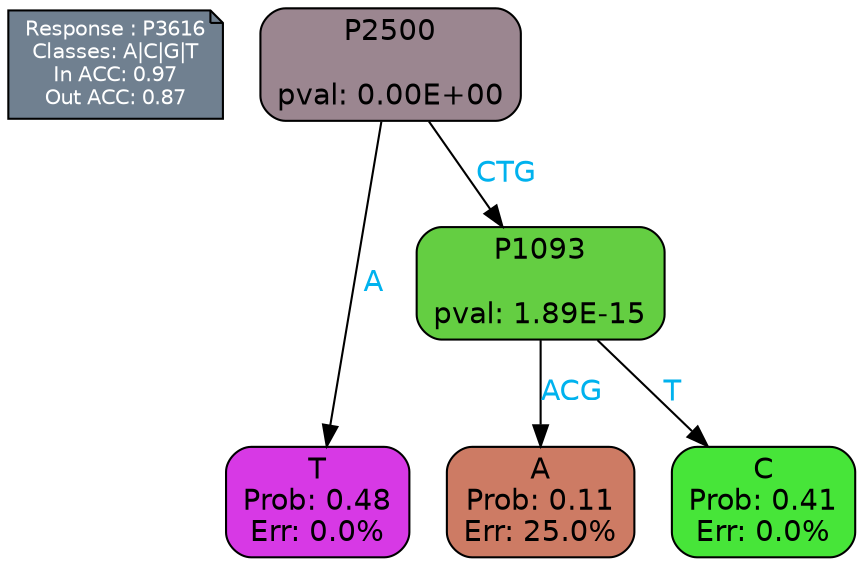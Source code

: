 digraph Tree {
node [shape=box, style="filled, rounded", color="black", fontname=helvetica] ;
graph [ranksep=equally, splines=polylines, bgcolor=transparent, dpi=600] ;
edge [fontname=helvetica] ;
LEGEND [label="Response : P3616
Classes: A|C|G|T
In ACC: 0.97
Out ACC: 0.87
",shape=note,align=left,style=filled,fillcolor="slategray",fontcolor="white",fontsize=10];1 [label="P2500

pval: 0.00E+00", fillcolor="#9b8690"] ;
2 [label="T
Prob: 0.48
Err: 0.0%", fillcolor="#d739e5"] ;
3 [label="P1093

pval: 1.89E-15", fillcolor="#64ce42"] ;
4 [label="A
Prob: 0.11
Err: 25.0%", fillcolor="#cd7b64"] ;
5 [label="C
Prob: 0.41
Err: 0.0%", fillcolor="#47e539"] ;
1 -> 2 [label="A",fontcolor=deepskyblue2] ;
1 -> 3 [label="CTG",fontcolor=deepskyblue2] ;
3 -> 4 [label="ACG",fontcolor=deepskyblue2] ;
3 -> 5 [label="T",fontcolor=deepskyblue2] ;
{rank = same; 2;4;5;}{rank = same; LEGEND;1;}}